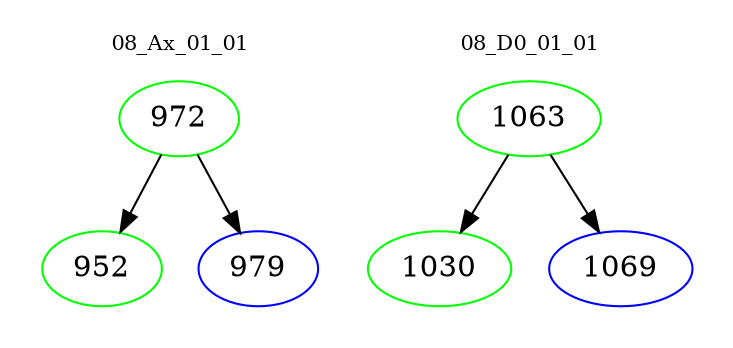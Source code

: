 digraph{
subgraph cluster_0 {
color = white
label = "08_Ax_01_01";
fontsize=10;
T0_972 [label="972", color="green"]
T0_972 -> T0_952 [color="black"]
T0_952 [label="952", color="green"]
T0_972 -> T0_979 [color="black"]
T0_979 [label="979", color="blue"]
}
subgraph cluster_1 {
color = white
label = "08_D0_01_01";
fontsize=10;
T1_1063 [label="1063", color="green"]
T1_1063 -> T1_1030 [color="black"]
T1_1030 [label="1030", color="green"]
T1_1063 -> T1_1069 [color="black"]
T1_1069 [label="1069", color="blue"]
}
}
